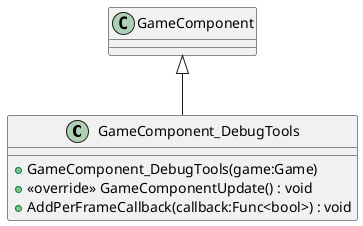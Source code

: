@startuml
class GameComponent_DebugTools {
    + GameComponent_DebugTools(game:Game)
    + <<override>> GameComponentUpdate() : void
    + AddPerFrameCallback(callback:Func<bool>) : void
}
GameComponent <|-- GameComponent_DebugTools
@enduml

